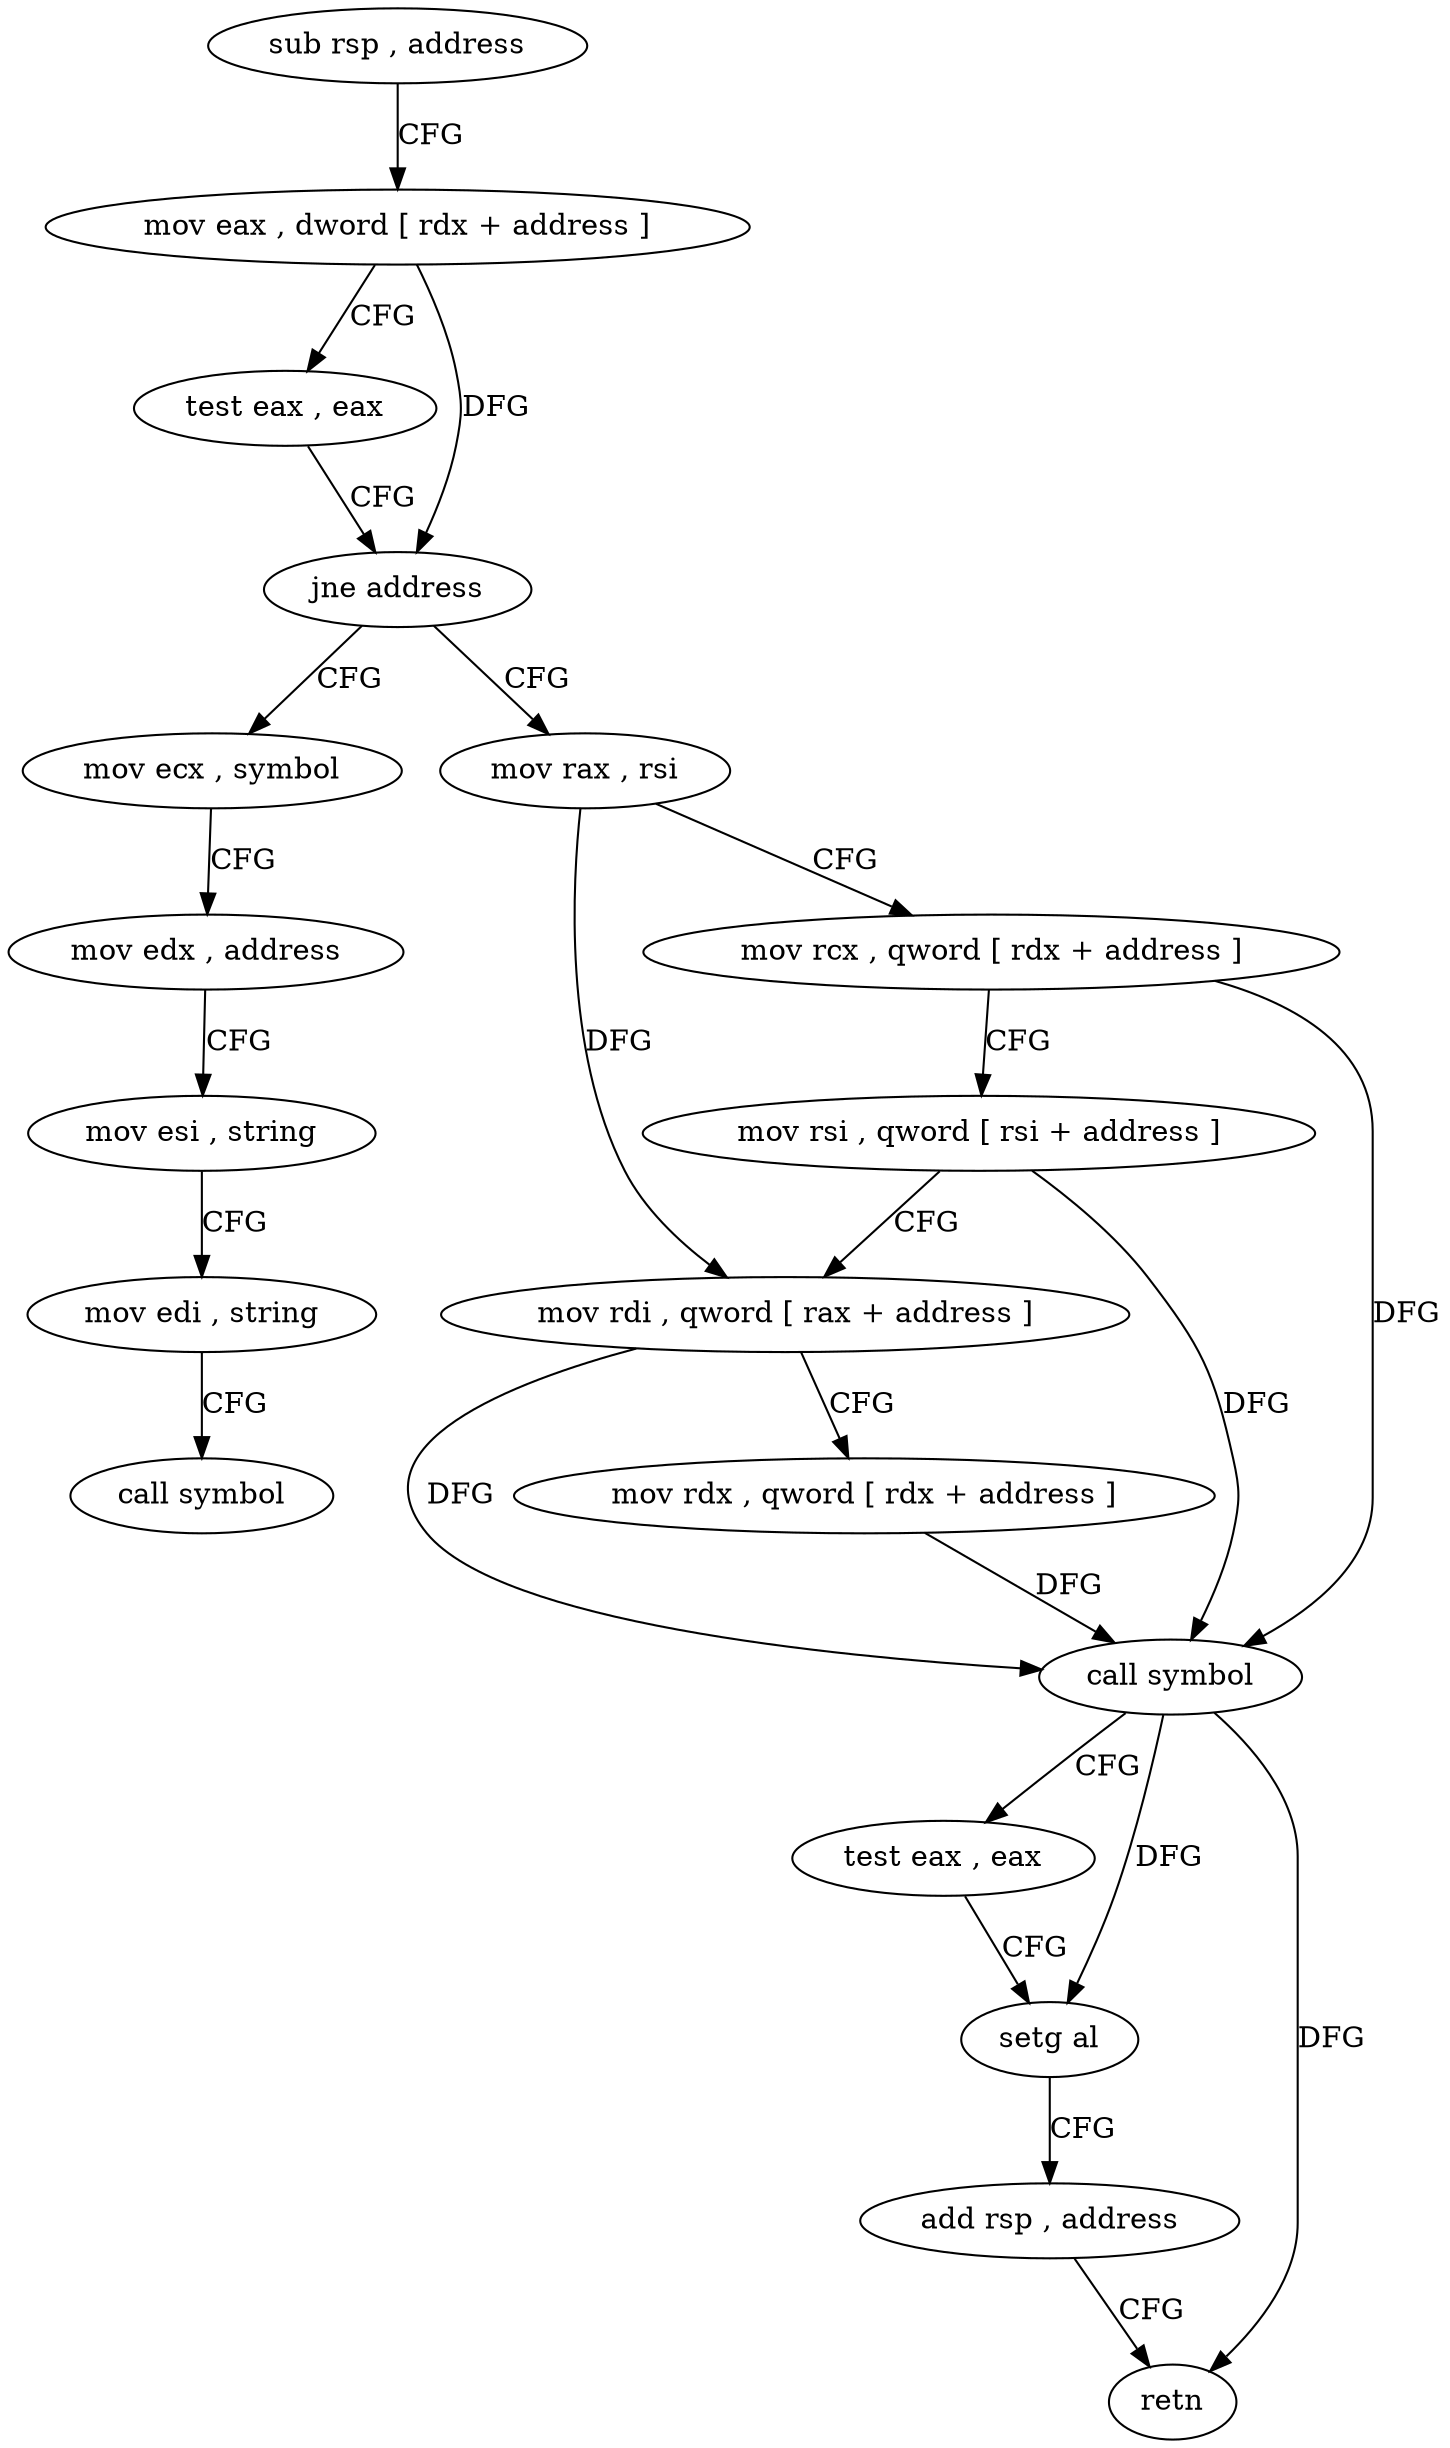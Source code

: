 digraph "func" {
"4213616" [label = "sub rsp , address" ]
"4213620" [label = "mov eax , dword [ rdx + address ]" ]
"4213623" [label = "test eax , eax" ]
"4213625" [label = "jne address" ]
"4213661" [label = "mov ecx , symbol" ]
"4213627" [label = "mov rax , rsi" ]
"4213666" [label = "mov edx , address" ]
"4213671" [label = "mov esi , string" ]
"4213676" [label = "mov edi , string" ]
"4213681" [label = "call symbol" ]
"4213630" [label = "mov rcx , qword [ rdx + address ]" ]
"4213634" [label = "mov rsi , qword [ rsi + address ]" ]
"4213638" [label = "mov rdi , qword [ rax + address ]" ]
"4213642" [label = "mov rdx , qword [ rdx + address ]" ]
"4213646" [label = "call symbol" ]
"4213651" [label = "test eax , eax" ]
"4213653" [label = "setg al" ]
"4213656" [label = "add rsp , address" ]
"4213660" [label = "retn" ]
"4213616" -> "4213620" [ label = "CFG" ]
"4213620" -> "4213623" [ label = "CFG" ]
"4213620" -> "4213625" [ label = "DFG" ]
"4213623" -> "4213625" [ label = "CFG" ]
"4213625" -> "4213661" [ label = "CFG" ]
"4213625" -> "4213627" [ label = "CFG" ]
"4213661" -> "4213666" [ label = "CFG" ]
"4213627" -> "4213630" [ label = "CFG" ]
"4213627" -> "4213638" [ label = "DFG" ]
"4213666" -> "4213671" [ label = "CFG" ]
"4213671" -> "4213676" [ label = "CFG" ]
"4213676" -> "4213681" [ label = "CFG" ]
"4213630" -> "4213634" [ label = "CFG" ]
"4213630" -> "4213646" [ label = "DFG" ]
"4213634" -> "4213638" [ label = "CFG" ]
"4213634" -> "4213646" [ label = "DFG" ]
"4213638" -> "4213642" [ label = "CFG" ]
"4213638" -> "4213646" [ label = "DFG" ]
"4213642" -> "4213646" [ label = "DFG" ]
"4213646" -> "4213651" [ label = "CFG" ]
"4213646" -> "4213653" [ label = "DFG" ]
"4213646" -> "4213660" [ label = "DFG" ]
"4213651" -> "4213653" [ label = "CFG" ]
"4213653" -> "4213656" [ label = "CFG" ]
"4213656" -> "4213660" [ label = "CFG" ]
}
